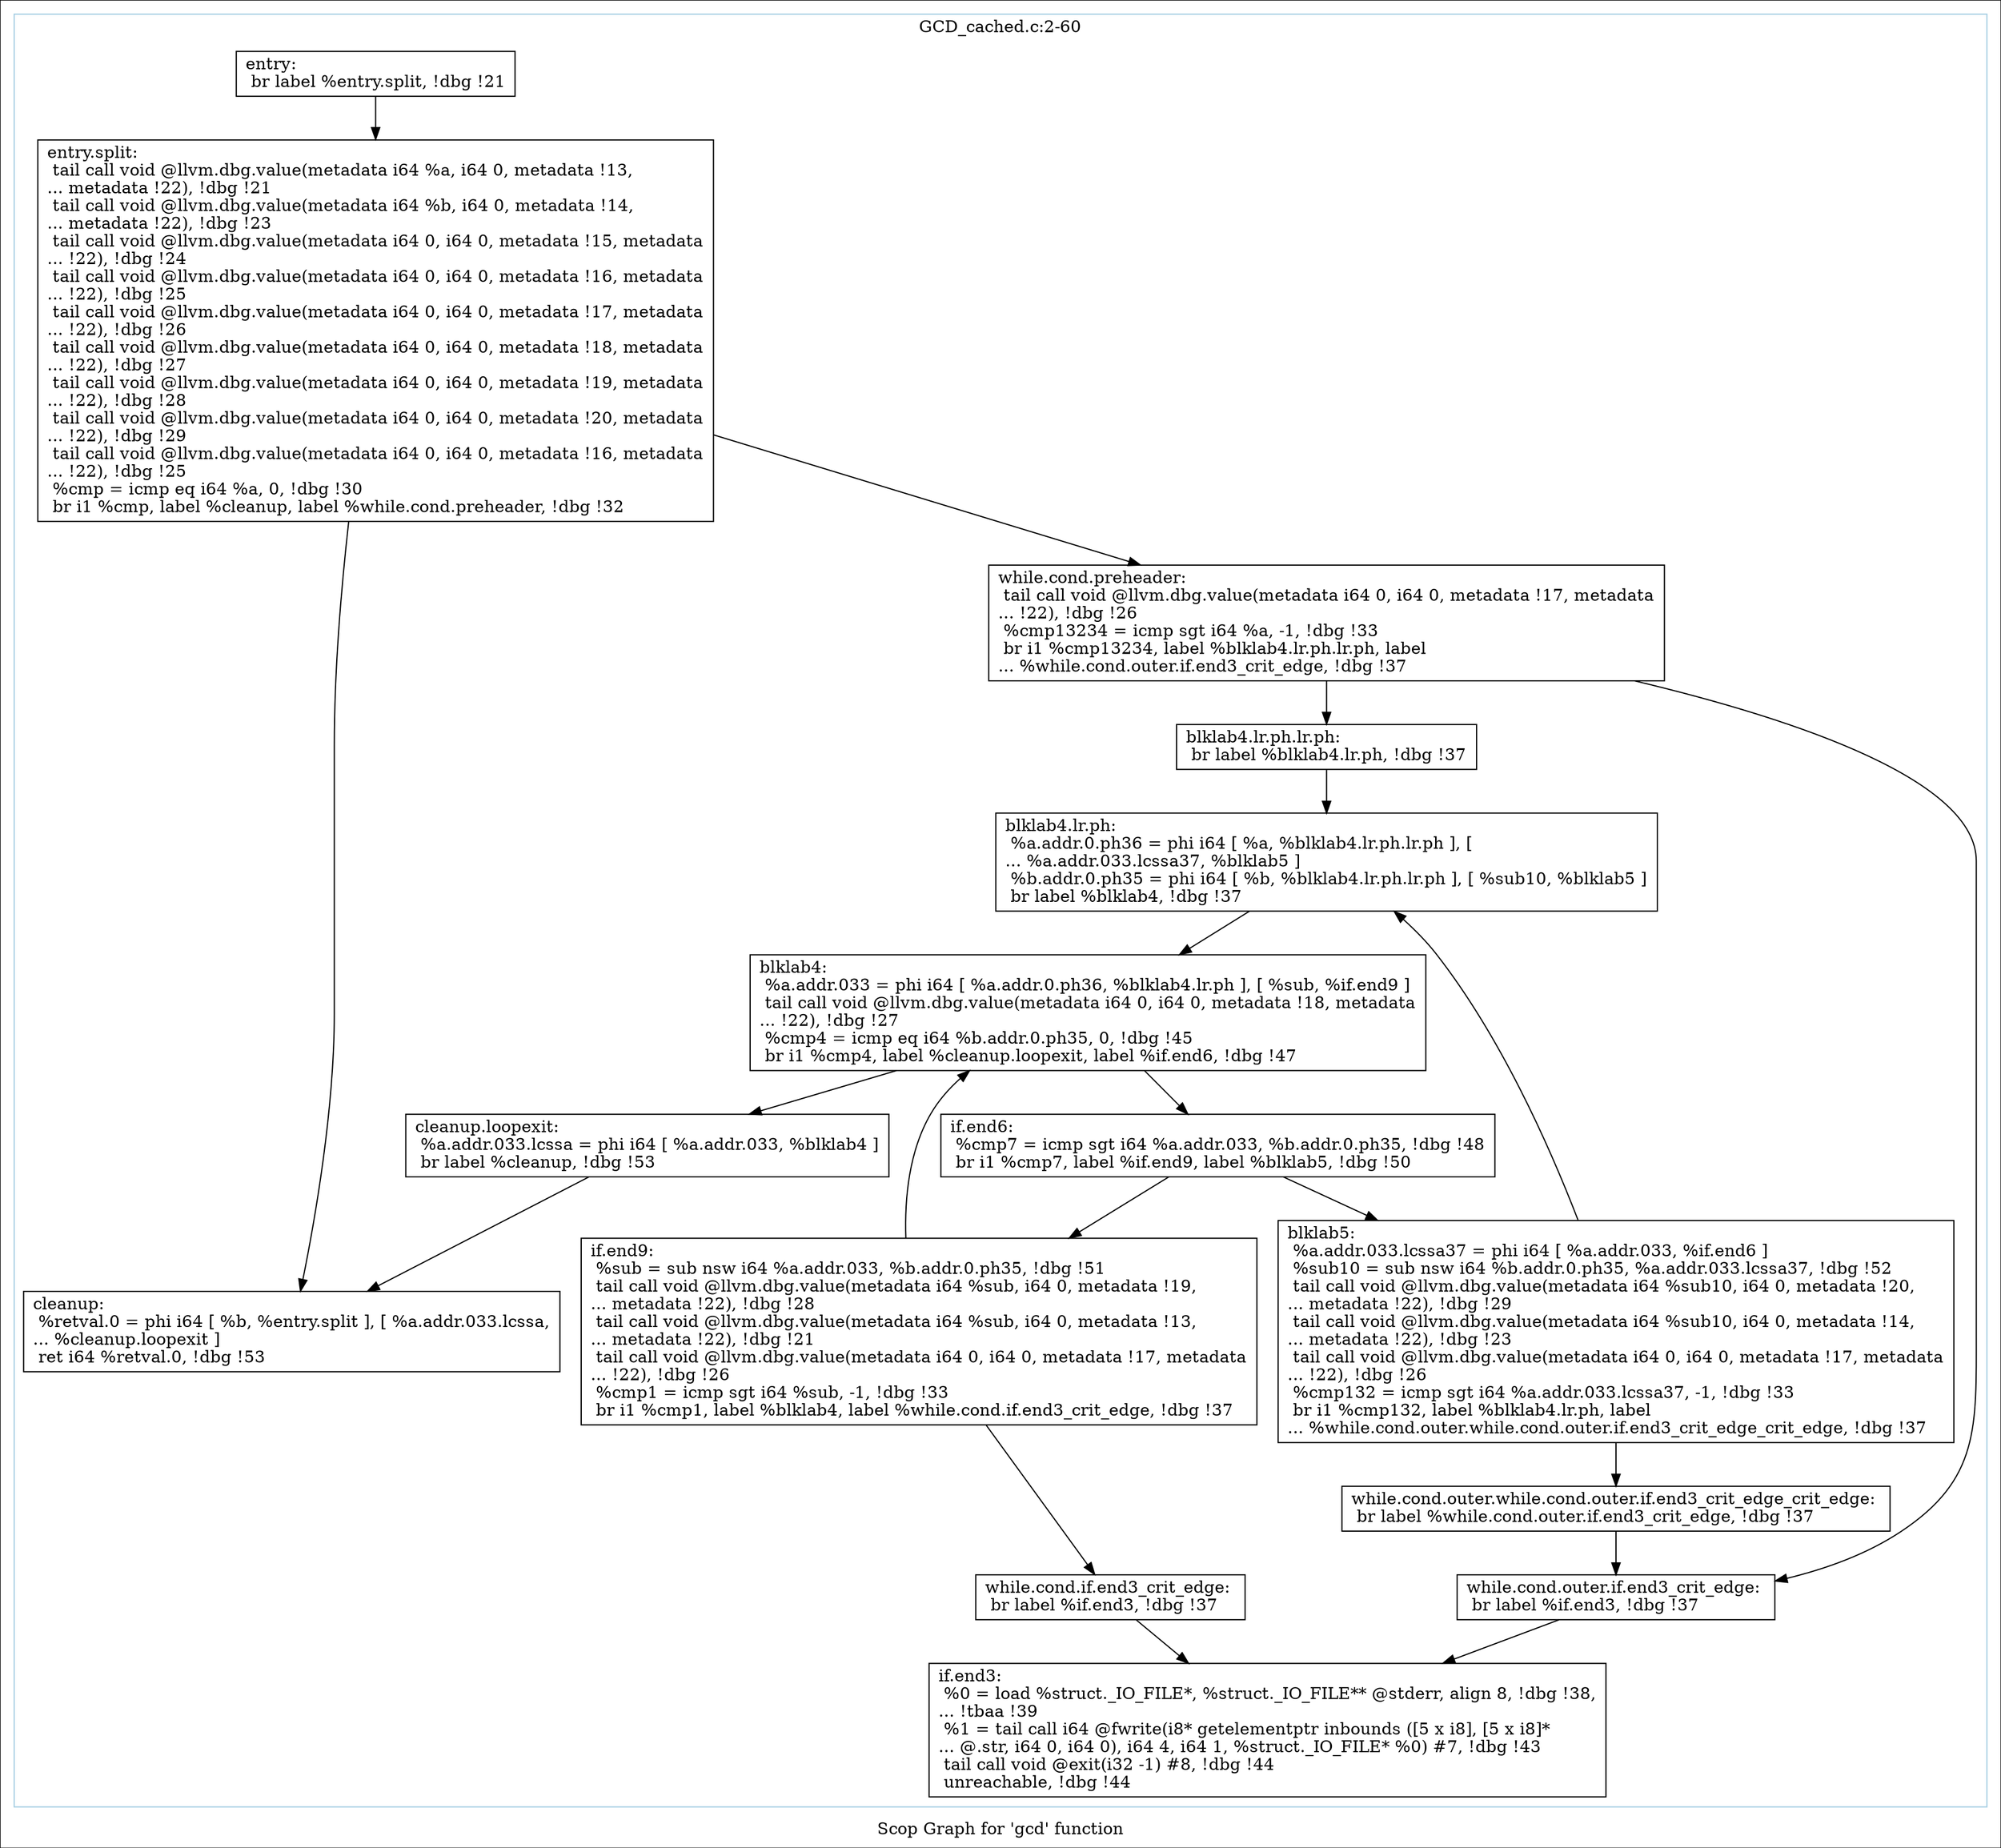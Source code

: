 digraph "Scop Graph for 'gcd' function" {
	label="Scop Graph for 'gcd' function";

	Node0xbaee3c0 [shape=record,label="{entry:\l  br label %entry.split, !dbg !21\l}"];
	Node0xbaee3c0 -> Node0xbaca7c0;
	Node0xbaca7c0 [shape=record,label="{entry.split:                                      \l  tail call void @llvm.dbg.value(metadata i64 %a, i64 0, metadata !13,\l... metadata !22), !dbg !21\l  tail call void @llvm.dbg.value(metadata i64 %b, i64 0, metadata !14,\l... metadata !22), !dbg !23\l  tail call void @llvm.dbg.value(metadata i64 0, i64 0, metadata !15, metadata\l... !22), !dbg !24\l  tail call void @llvm.dbg.value(metadata i64 0, i64 0, metadata !16, metadata\l... !22), !dbg !25\l  tail call void @llvm.dbg.value(metadata i64 0, i64 0, metadata !17, metadata\l... !22), !dbg !26\l  tail call void @llvm.dbg.value(metadata i64 0, i64 0, metadata !18, metadata\l... !22), !dbg !27\l  tail call void @llvm.dbg.value(metadata i64 0, i64 0, metadata !19, metadata\l... !22), !dbg !28\l  tail call void @llvm.dbg.value(metadata i64 0, i64 0, metadata !20, metadata\l... !22), !dbg !29\l  tail call void @llvm.dbg.value(metadata i64 0, i64 0, metadata !16, metadata\l... !22), !dbg !25\l  %cmp = icmp eq i64 %a, 0, !dbg !30\l  br i1 %cmp, label %cleanup, label %while.cond.preheader, !dbg !32\l}"];
	Node0xbaca7c0 -> Node0xbabaf80;
	Node0xbaca7c0 -> Node0xbaf5260;
	Node0xbabaf80 [shape=record,label="{cleanup:                                          \l  %retval.0 = phi i64 [ %b, %entry.split ], [ %a.addr.033.lcssa,\l... %cleanup.loopexit ]\l  ret i64 %retval.0, !dbg !53\l}"];
	Node0xbaf5260 [shape=record,label="{while.cond.preheader:                             \l  tail call void @llvm.dbg.value(metadata i64 0, i64 0, metadata !17, metadata\l... !22), !dbg !26\l  %cmp13234 = icmp sgt i64 %a, -1, !dbg !33\l  br i1 %cmp13234, label %blklab4.lr.ph.lr.ph, label\l... %while.cond.outer.if.end3_crit_edge, !dbg !37\l}"];
	Node0xbaf5260 -> Node0xbac6f70;
	Node0xbaf5260 -> Node0xbab15a0;
	Node0xbac6f70 [shape=record,label="{blklab4.lr.ph.lr.ph:                              \l  br label %blklab4.lr.ph, !dbg !37\l}"];
	Node0xbac6f70 -> Node0xbaf04a0;
	Node0xbaf04a0 [shape=record,label="{blklab4.lr.ph:                                    \l  %a.addr.0.ph36 = phi i64 [ %a, %blklab4.lr.ph.lr.ph ], [\l... %a.addr.033.lcssa37, %blklab5 ]\l  %b.addr.0.ph35 = phi i64 [ %b, %blklab4.lr.ph.lr.ph ], [ %sub10, %blklab5 ]\l  br label %blklab4, !dbg !37\l}"];
	Node0xbaf04a0 -> Node0xbac9780;
	Node0xbac9780 [shape=record,label="{blklab4:                                          \l  %a.addr.033 = phi i64 [ %a.addr.0.ph36, %blklab4.lr.ph ], [ %sub, %if.end9 ]\l  tail call void @llvm.dbg.value(metadata i64 0, i64 0, metadata !18, metadata\l... !22), !dbg !27\l  %cmp4 = icmp eq i64 %b.addr.0.ph35, 0, !dbg !45\l  br i1 %cmp4, label %cleanup.loopexit, label %if.end6, !dbg !47\l}"];
	Node0xbac9780 -> Node0xbac5ac0;
	Node0xbac9780 -> Node0xbafe220;
	Node0xbac5ac0 [shape=record,label="{cleanup.loopexit:                                 \l  %a.addr.033.lcssa = phi i64 [ %a.addr.033, %blklab4 ]\l  br label %cleanup, !dbg !53\l}"];
	Node0xbac5ac0 -> Node0xbabaf80;
	Node0xbafe220 [shape=record,label="{if.end6:                                          \l  %cmp7 = icmp sgt i64 %a.addr.033, %b.addr.0.ph35, !dbg !48\l  br i1 %cmp7, label %if.end9, label %blklab5, !dbg !50\l}"];
	Node0xbafe220 -> Node0xbaaeb50;
	Node0xbafe220 -> Node0xbaa7bd0;
	Node0xbaaeb50 [shape=record,label="{if.end9:                                          \l  %sub = sub nsw i64 %a.addr.033, %b.addr.0.ph35, !dbg !51\l  tail call void @llvm.dbg.value(metadata i64 %sub, i64 0, metadata !19,\l... metadata !22), !dbg !28\l  tail call void @llvm.dbg.value(metadata i64 %sub, i64 0, metadata !13,\l... metadata !22), !dbg !21\l  tail call void @llvm.dbg.value(metadata i64 0, i64 0, metadata !17, metadata\l... !22), !dbg !26\l  %cmp1 = icmp sgt i64 %sub, -1, !dbg !33\l  br i1 %cmp1, label %blklab4, label %while.cond.if.end3_crit_edge, !dbg !37\l}"];
	Node0xbaaeb50 -> Node0xbac9780;
	Node0xbaaeb50 -> Node0xbab96d0;
	Node0xbab96d0 [shape=record,label="{while.cond.if.end3_crit_edge:                     \l  br label %if.end3, !dbg !37\l}"];
	Node0xbab96d0 -> Node0xbac8ef0;
	Node0xbac8ef0 [shape=record,label="{if.end3:                                          \l  %0 = load %struct._IO_FILE*, %struct._IO_FILE** @stderr, align 8, !dbg !38,\l... !tbaa !39\l  %1 = tail call i64 @fwrite(i8* getelementptr inbounds ([5 x i8], [5 x i8]*\l... @.str, i64 0, i64 0), i64 4, i64 1, %struct._IO_FILE* %0) #7, !dbg !43\l  tail call void @exit(i32 -1) #8, !dbg !44\l  unreachable, !dbg !44\l}"];
	Node0xbaa7bd0 [shape=record,label="{blklab5:                                          \l  %a.addr.033.lcssa37 = phi i64 [ %a.addr.033, %if.end6 ]\l  %sub10 = sub nsw i64 %b.addr.0.ph35, %a.addr.033.lcssa37, !dbg !52\l  tail call void @llvm.dbg.value(metadata i64 %sub10, i64 0, metadata !20,\l... metadata !22), !dbg !29\l  tail call void @llvm.dbg.value(metadata i64 %sub10, i64 0, metadata !14,\l... metadata !22), !dbg !23\l  tail call void @llvm.dbg.value(metadata i64 0, i64 0, metadata !17, metadata\l... !22), !dbg !26\l  %cmp132 = icmp sgt i64 %a.addr.033.lcssa37, -1, !dbg !33\l  br i1 %cmp132, label %blklab4.lr.ph, label\l... %while.cond.outer.while.cond.outer.if.end3_crit_edge_crit_edge, !dbg !37\l}"];
	Node0xbaa7bd0 -> Node0xbaf04a0;
	Node0xbaa7bd0 -> Node0xbafec20;
	Node0xbafec20 [shape=record,label="{while.cond.outer.while.cond.outer.if.end3_crit_edge_crit_edge: \l  br label %while.cond.outer.if.end3_crit_edge, !dbg !37\l}"];
	Node0xbafec20 -> Node0xbab15a0;
	Node0xbab15a0 [shape=record,label="{while.cond.outer.if.end3_crit_edge:               \l  br label %if.end3, !dbg !37\l}"];
	Node0xbab15a0 -> Node0xbac8ef0;
	colorscheme = "paired12"
        subgraph cluster_0xbae4ef0 {
          label = "GCD_cached.c:2-60
";
          style = solid;
          color = 1
          Node0xbaee3c0;
          Node0xbaca7c0;
          Node0xbabaf80;
          Node0xbaf5260;
          Node0xbac6f70;
          Node0xbaf04a0;
          Node0xbac9780;
          Node0xbac5ac0;
          Node0xbafe220;
          Node0xbaaeb50;
          Node0xbab96d0;
          Node0xbac8ef0;
          Node0xbaa7bd0;
          Node0xbafec20;
          Node0xbab15a0;
        }
}
